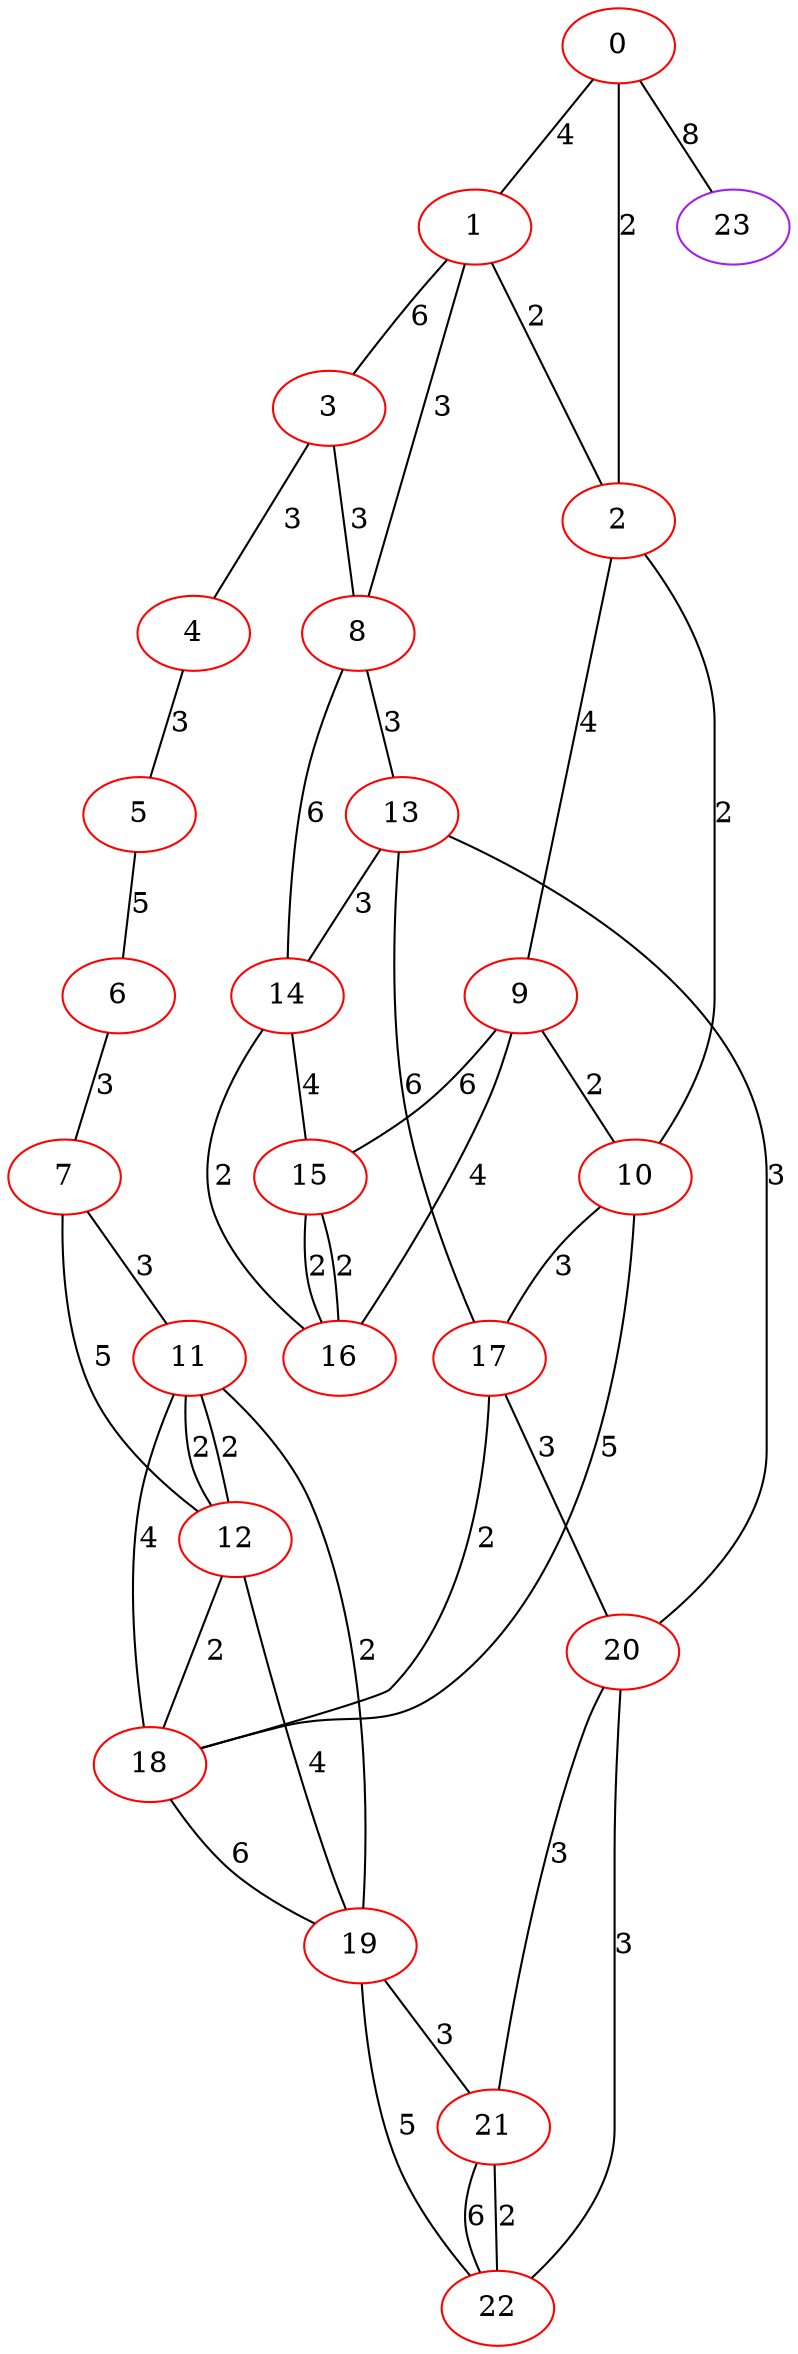 graph "" {
0 [color=red, weight=1];
1 [color=red, weight=1];
2 [color=red, weight=1];
3 [color=red, weight=1];
4 [color=red, weight=1];
5 [color=red, weight=1];
6 [color=red, weight=1];
7 [color=red, weight=1];
8 [color=red, weight=1];
9 [color=red, weight=1];
10 [color=red, weight=1];
11 [color=red, weight=1];
12 [color=red, weight=1];
13 [color=red, weight=1];
14 [color=red, weight=1];
15 [color=red, weight=1];
16 [color=red, weight=1];
17 [color=red, weight=1];
18 [color=red, weight=1];
19 [color=red, weight=1];
20 [color=red, weight=1];
21 [color=red, weight=1];
22 [color=red, weight=1];
23 [color=purple, weight=4];
0 -- 1  [key=0, label=4];
0 -- 2  [key=0, label=2];
0 -- 23  [key=0, label=8];
1 -- 8  [key=0, label=3];
1 -- 2  [key=0, label=2];
1 -- 3  [key=0, label=6];
2 -- 10  [key=0, label=2];
2 -- 9  [key=0, label=4];
3 -- 8  [key=0, label=3];
3 -- 4  [key=0, label=3];
4 -- 5  [key=0, label=3];
5 -- 6  [key=0, label=5];
6 -- 7  [key=0, label=3];
7 -- 11  [key=0, label=3];
7 -- 12  [key=0, label=5];
8 -- 13  [key=0, label=3];
8 -- 14  [key=0, label=6];
9 -- 16  [key=0, label=4];
9 -- 10  [key=0, label=2];
9 -- 15  [key=0, label=6];
10 -- 18  [key=0, label=5];
10 -- 17  [key=0, label=3];
11 -- 18  [key=0, label=4];
11 -- 19  [key=0, label=2];
11 -- 12  [key=0, label=2];
11 -- 12  [key=1, label=2];
12 -- 19  [key=0, label=4];
12 -- 18  [key=0, label=2];
13 -- 17  [key=0, label=6];
13 -- 20  [key=0, label=3];
13 -- 14  [key=0, label=3];
14 -- 16  [key=0, label=2];
14 -- 15  [key=0, label=4];
15 -- 16  [key=0, label=2];
15 -- 16  [key=1, label=2];
17 -- 18  [key=0, label=2];
17 -- 20  [key=0, label=3];
18 -- 19  [key=0, label=6];
19 -- 21  [key=0, label=3];
19 -- 22  [key=0, label=5];
20 -- 22  [key=0, label=3];
20 -- 21  [key=0, label=3];
21 -- 22  [key=0, label=2];
21 -- 22  [key=1, label=6];
}
